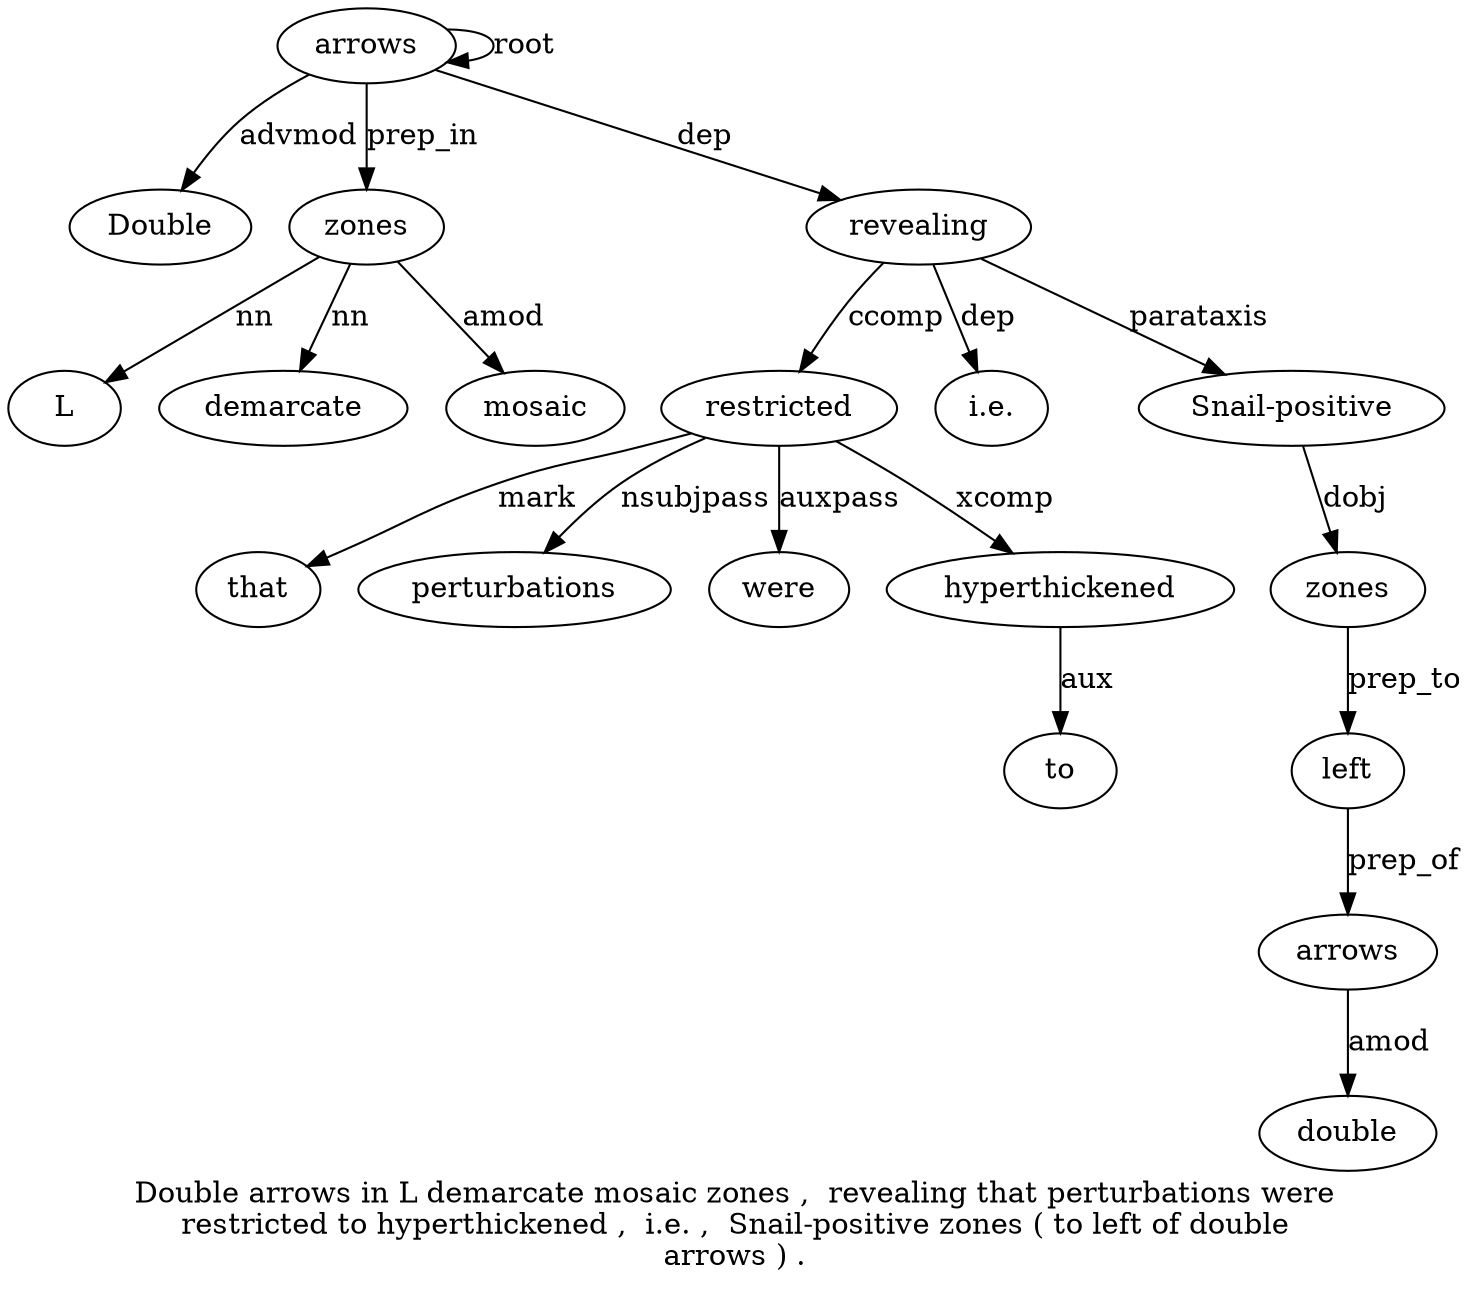 digraph "Double arrows in L demarcate mosaic zones ,  revealing that perturbations were restricted to hyperthickened ,  i.e. ,  Snail-positive zones ( to left of double arrows ) ." {
label="Double arrows in L demarcate mosaic zones ,  revealing that perturbations were
restricted to hyperthickened ,  i.e. ,  Snail-positive zones ( to left of double
arrows ) .";
arrows2 [style=filled, fillcolor=white, label=arrows];
Double1 [style=filled, fillcolor=white, label=Double];
arrows2 -> Double1  [label=advmod];
arrows2 -> arrows2  [label=root];
zones7 [style=filled, fillcolor=white, label=zones];
L4 [style=filled, fillcolor=white, label=L];
zones7 -> L4  [label=nn];
demarcate5 [style=filled, fillcolor=white, label=demarcate];
zones7 -> demarcate5  [label=nn];
mosaic6 [style=filled, fillcolor=white, label=mosaic];
zones7 -> mosaic6  [label=amod];
arrows2 -> zones7  [label=prep_in];
revealing9 [style=filled, fillcolor=white, label=revealing];
arrows2 -> revealing9  [label=dep];
restricted13 [style=filled, fillcolor=white, label=restricted];
that10 [style=filled, fillcolor=white, label=that];
restricted13 -> that10  [label=mark];
perturbations11 [style=filled, fillcolor=white, label=perturbations];
restricted13 -> perturbations11  [label=nsubjpass];
were12 [style=filled, fillcolor=white, label=were];
restricted13 -> were12  [label=auxpass];
revealing9 -> restricted13  [label=ccomp];
hyperthickened15 [style=filled, fillcolor=white, label=hyperthickened];
to14 [style=filled, fillcolor=white, label=to];
hyperthickened15 -> to14  [label=aux];
restricted13 -> hyperthickened15  [label=xcomp];
"i.e.17" [style=filled, fillcolor=white, label="i.e."];
revealing9 -> "i.e.17"  [label=dep];
"Snail-positive19" [style=filled, fillcolor=white, label="Snail-positive"];
revealing9 -> "Snail-positive19"  [label=parataxis];
zones20 [style=filled, fillcolor=white, label=zones];
"Snail-positive19" -> zones20  [label=dobj];
left23 [style=filled, fillcolor=white, label=left];
zones20 -> left23  [label=prep_to];
arrows26 [style=filled, fillcolor=white, label=arrows];
double25 [style=filled, fillcolor=white, label=double];
arrows26 -> double25  [label=amod];
left23 -> arrows26  [label=prep_of];
}
